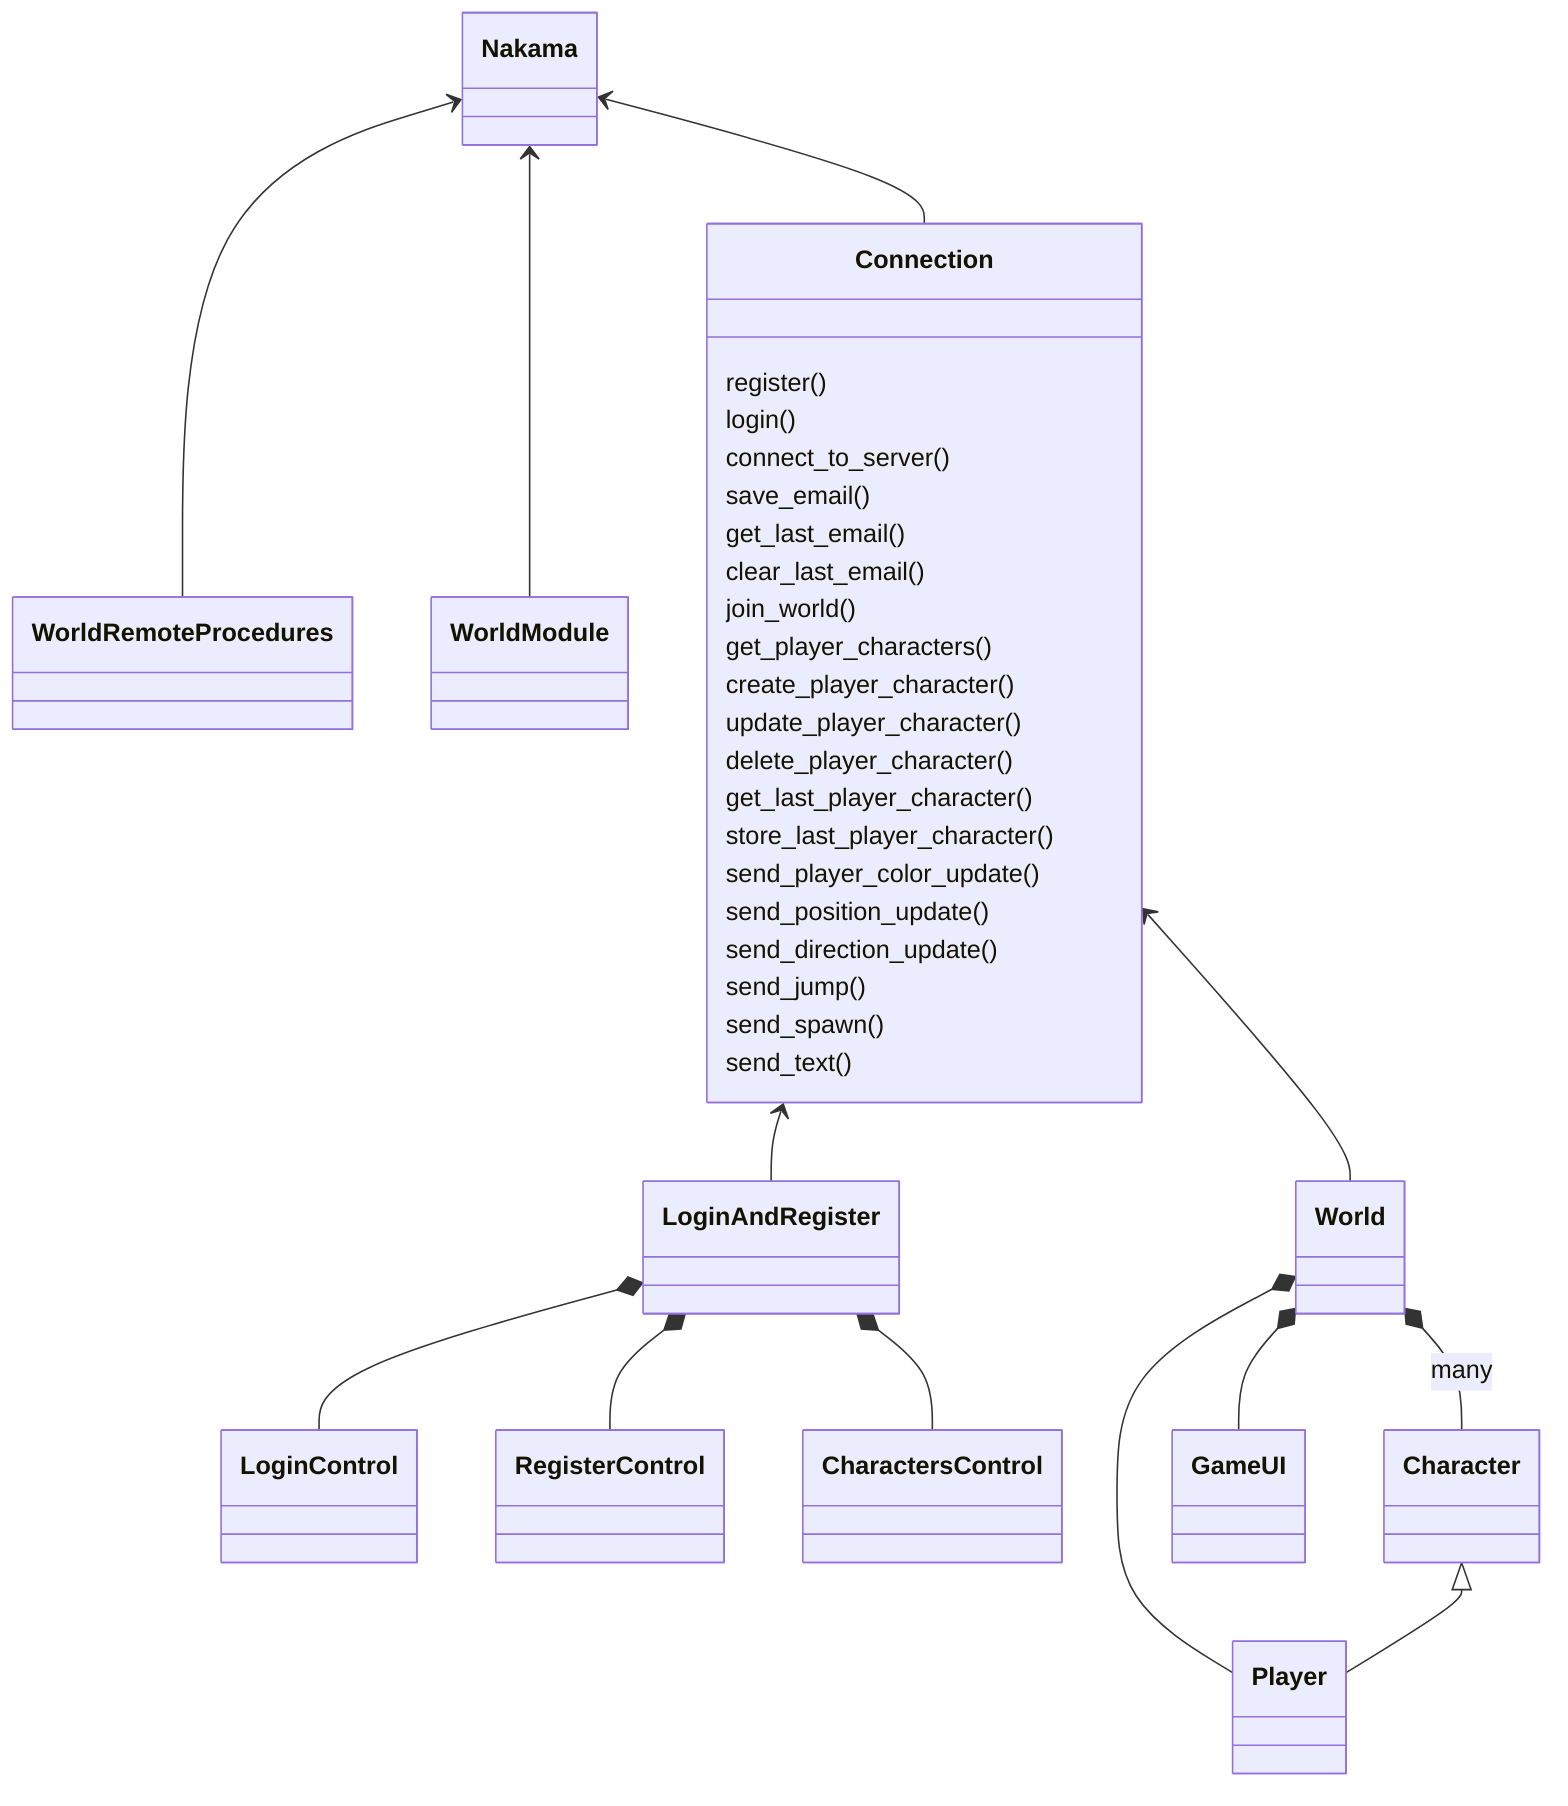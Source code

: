 classDiagram
	Nakama <-- World Remote Procedures
	
	Nakama <-- World Module
	
	Nakama <-- Connection
	
	Connection : register()
	Connection : login()
	Connection : connect_to_server()
	Connection : save_email()
	Connection : get_last_email()
	Connection : clear_last_email()
	Connection : join_world()
	Connection : get_player_characters()
	Connection : create_player_character()
	Connection : update_player_character()
	Connection : delete_player_character()
	Connection : get_last_player_character()
	Connection : store_last_player_character()
	Connection : send_player_color_update()
	Connection : send_position_update()
	Connection : send_direction_update()
	Connection : send_jump()
	Connection : send_spawn()
	Connection : send_text()
	
	Connection <-- LoginAndRegister
	
	LoginAndRegister *-- LoginControl
	LoginAndRegister *-- RegisterControl
	LoginAndRegister *-- CharactersControl
	
	Connection <-- World
	World *-- Character : many
	World *-- Player
	
	Character <|-- Player
	
	World *-- GameUI